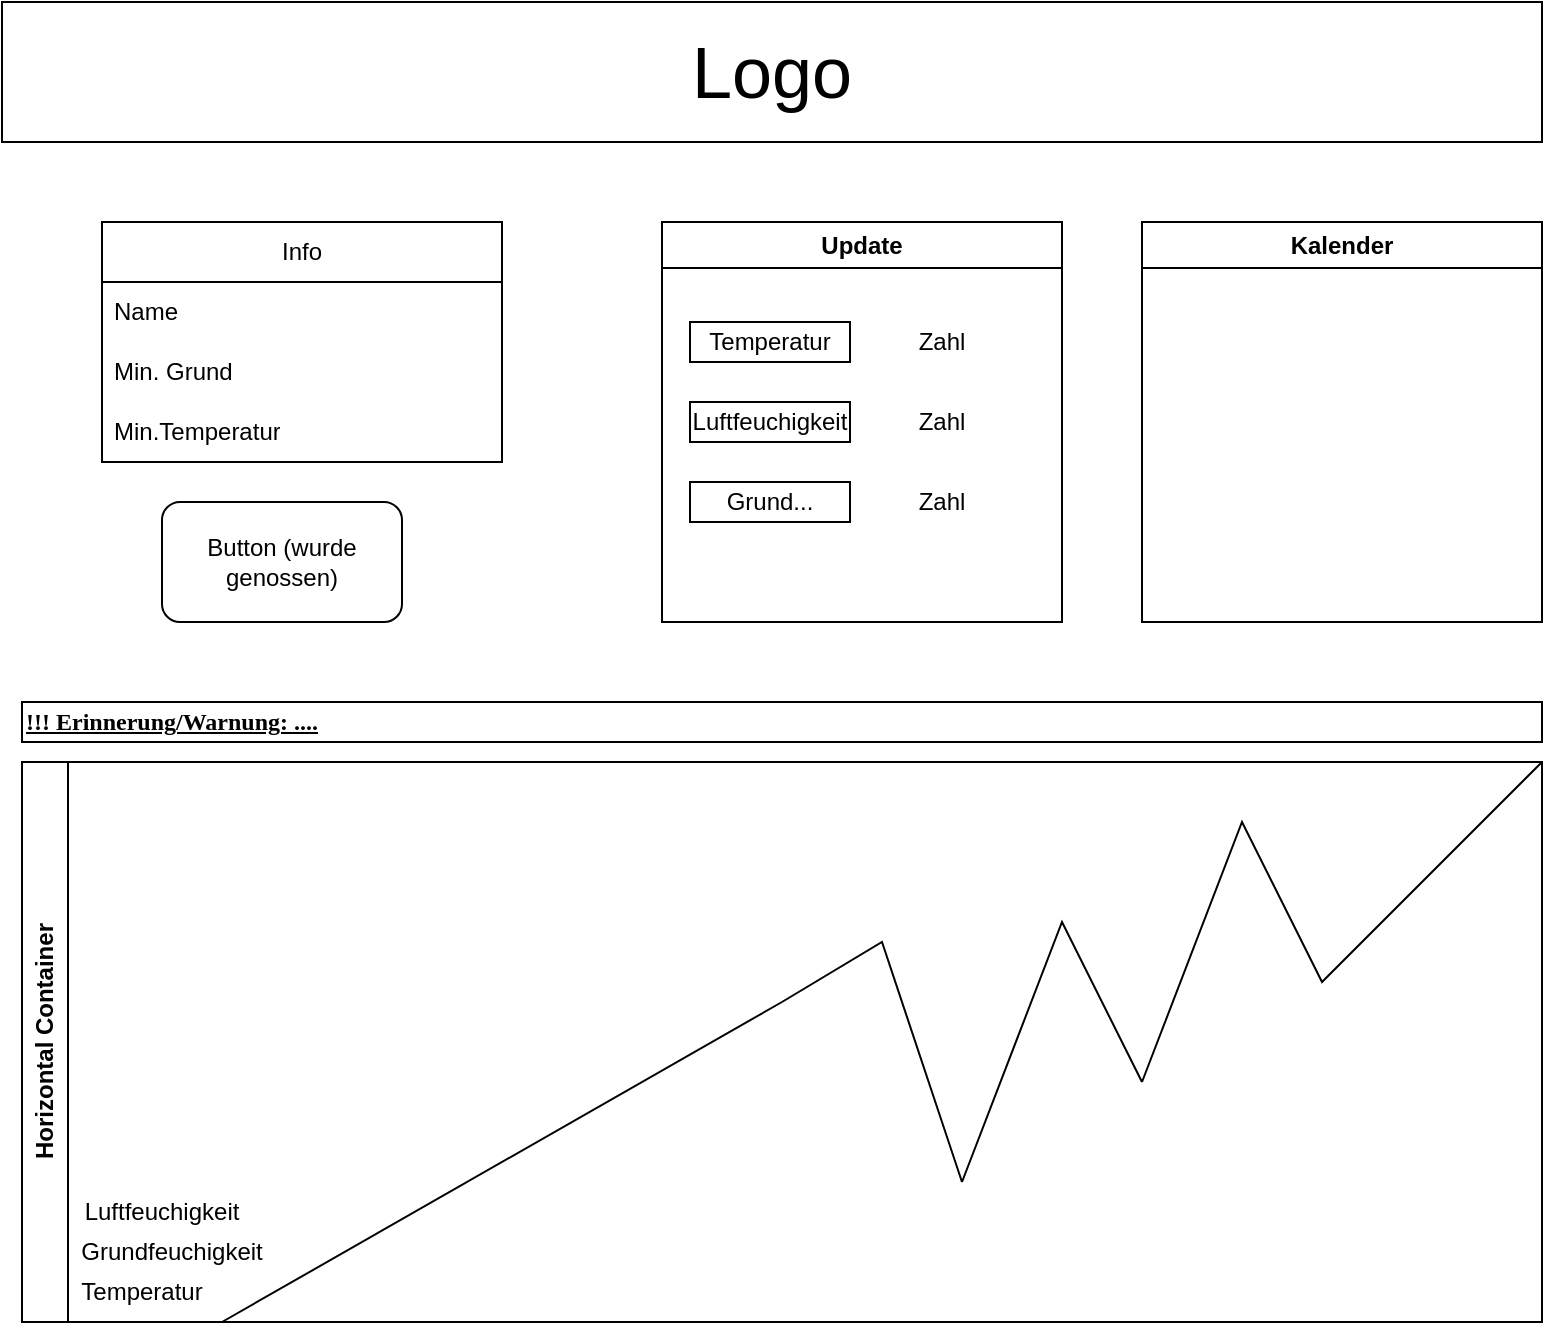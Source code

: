 <mxfile version="24.7.17">
  <diagram name="Страница — 1" id="vG4tJJhcmZEq0gYRw8GC">
    <mxGraphModel dx="1802" dy="853" grid="1" gridSize="10" guides="1" tooltips="1" connect="1" arrows="1" fold="1" page="1" pageScale="1" pageWidth="827" pageHeight="1169" math="0" shadow="0">
      <root>
        <mxCell id="0" />
        <mxCell id="1" parent="0" />
        <mxCell id="Ys_HVUx-mVdK4su9oQWS-1" value="Kalender" style="swimlane;whiteSpace=wrap;html=1;" vertex="1" parent="1">
          <mxGeometry x="600" y="120" width="200" height="200" as="geometry" />
        </mxCell>
        <mxCell id="Ys_HVUx-mVdK4su9oQWS-3" value="&lt;span style=&quot;font-size: 36px;&quot;&gt;Logo&lt;/span&gt;" style="rounded=0;whiteSpace=wrap;html=1;" vertex="1" parent="1">
          <mxGeometry x="30" y="10" width="770" height="70" as="geometry" />
        </mxCell>
        <mxCell id="Ys_HVUx-mVdK4su9oQWS-5" value="Horizontal Container" style="swimlane;horizontal=0;whiteSpace=wrap;html=1;" vertex="1" parent="1">
          <mxGeometry x="40" y="390" width="760" height="280" as="geometry" />
        </mxCell>
        <mxCell id="Ys_HVUx-mVdK4su9oQWS-8" value="Grundfeuchigkeit" style="text;html=1;align=center;verticalAlign=middle;whiteSpace=wrap;rounded=0;" vertex="1" parent="Ys_HVUx-mVdK4su9oQWS-5">
          <mxGeometry x="40" y="230" width="70" height="30" as="geometry" />
        </mxCell>
        <mxCell id="Ys_HVUx-mVdK4su9oQWS-9" value="Luftfeuchigkeit" style="text;html=1;align=center;verticalAlign=middle;whiteSpace=wrap;rounded=0;" vertex="1" parent="Ys_HVUx-mVdK4su9oQWS-5">
          <mxGeometry x="40" y="210" width="60" height="30" as="geometry" />
        </mxCell>
        <mxCell id="Ys_HVUx-mVdK4su9oQWS-10" value="" style="endArrow=none;html=1;rounded=0;" edge="1" parent="Ys_HVUx-mVdK4su9oQWS-5">
          <mxGeometry width="50" height="50" relative="1" as="geometry">
            <mxPoint x="100" y="280" as="sourcePoint" />
            <mxPoint x="380" y="120" as="targetPoint" />
          </mxGeometry>
        </mxCell>
        <mxCell id="Ys_HVUx-mVdK4su9oQWS-11" value="" style="endArrow=none;html=1;rounded=0;" edge="1" parent="Ys_HVUx-mVdK4su9oQWS-5">
          <mxGeometry width="50" height="50" relative="1" as="geometry">
            <mxPoint x="380" y="120" as="sourcePoint" />
            <mxPoint x="470" y="210" as="targetPoint" />
            <Array as="points">
              <mxPoint x="430" y="90" />
            </Array>
          </mxGeometry>
        </mxCell>
        <mxCell id="Ys_HVUx-mVdK4su9oQWS-12" value="" style="endArrow=none;html=1;rounded=0;" edge="1" parent="Ys_HVUx-mVdK4su9oQWS-5">
          <mxGeometry width="50" height="50" relative="1" as="geometry">
            <mxPoint x="470" y="210" as="sourcePoint" />
            <mxPoint x="560" y="160" as="targetPoint" />
            <Array as="points">
              <mxPoint x="520" y="80" />
            </Array>
          </mxGeometry>
        </mxCell>
        <mxCell id="Ys_HVUx-mVdK4su9oQWS-13" value="" style="endArrow=none;html=1;rounded=0;entryX=1;entryY=0;entryDx=0;entryDy=0;" edge="1" parent="Ys_HVUx-mVdK4su9oQWS-5" target="Ys_HVUx-mVdK4su9oQWS-5">
          <mxGeometry width="50" height="50" relative="1" as="geometry">
            <mxPoint x="560" y="160" as="sourcePoint" />
            <mxPoint x="710" y="110" as="targetPoint" />
            <Array as="points">
              <mxPoint x="610" y="30" />
              <mxPoint x="650" y="110" />
            </Array>
          </mxGeometry>
        </mxCell>
        <mxCell id="Ys_HVUx-mVdK4su9oQWS-7" value="Temperatur" style="text;html=1;align=center;verticalAlign=middle;whiteSpace=wrap;rounded=0;" vertex="1" parent="1">
          <mxGeometry x="70" y="640" width="60" height="30" as="geometry" />
        </mxCell>
        <mxCell id="Ys_HVUx-mVdK4su9oQWS-14" value="Button (wurde genossen)" style="rounded=1;whiteSpace=wrap;html=1;" vertex="1" parent="1">
          <mxGeometry x="110" y="260" width="120" height="60" as="geometry" />
        </mxCell>
        <mxCell id="Ys_HVUx-mVdK4su9oQWS-15" value="Update" style="swimlane;whiteSpace=wrap;html=1;startSize=23;" vertex="1" parent="1">
          <mxGeometry x="360" y="120" width="200" height="200" as="geometry" />
        </mxCell>
        <mxCell id="Ys_HVUx-mVdK4su9oQWS-16" value="Temperatur" style="rounded=0;whiteSpace=wrap;html=1;" vertex="1" parent="Ys_HVUx-mVdK4su9oQWS-15">
          <mxGeometry x="14" y="50" width="80" height="20" as="geometry" />
        </mxCell>
        <mxCell id="Ys_HVUx-mVdK4su9oQWS-17" value="Luftfeuchigkeit" style="rounded=0;whiteSpace=wrap;html=1;" vertex="1" parent="Ys_HVUx-mVdK4su9oQWS-15">
          <mxGeometry x="14" y="90" width="80" height="20" as="geometry" />
        </mxCell>
        <mxCell id="Ys_HVUx-mVdK4su9oQWS-18" value="Grund..." style="rounded=0;whiteSpace=wrap;html=1;" vertex="1" parent="Ys_HVUx-mVdK4su9oQWS-15">
          <mxGeometry x="14" y="130" width="80" height="20" as="geometry" />
        </mxCell>
        <mxCell id="Ys_HVUx-mVdK4su9oQWS-19" value="Zahl" style="text;html=1;align=center;verticalAlign=middle;whiteSpace=wrap;rounded=0;" vertex="1" parent="Ys_HVUx-mVdK4su9oQWS-15">
          <mxGeometry x="110" y="45" width="60" height="30" as="geometry" />
        </mxCell>
        <mxCell id="Ys_HVUx-mVdK4su9oQWS-20" value="Zahl" style="text;html=1;align=center;verticalAlign=middle;whiteSpace=wrap;rounded=0;" vertex="1" parent="Ys_HVUx-mVdK4su9oQWS-15">
          <mxGeometry x="110" y="85" width="60" height="30" as="geometry" />
        </mxCell>
        <mxCell id="Ys_HVUx-mVdK4su9oQWS-21" value="Zahl" style="text;html=1;align=center;verticalAlign=middle;whiteSpace=wrap;rounded=0;" vertex="1" parent="Ys_HVUx-mVdK4su9oQWS-15">
          <mxGeometry x="110" y="125" width="60" height="30" as="geometry" />
        </mxCell>
        <mxCell id="Ys_HVUx-mVdK4su9oQWS-22" value="&lt;b&gt;&lt;u&gt;&lt;font face=&quot;Comic Sans MS&quot;&gt;!!! Erinnerung/Warnung: ....&lt;/font&gt;&lt;/u&gt;&lt;/b&gt;" style="rounded=0;whiteSpace=wrap;html=1;align=left;" vertex="1" parent="1">
          <mxGeometry x="40" y="360" width="760" height="20" as="geometry" />
        </mxCell>
        <mxCell id="Ys_HVUx-mVdK4su9oQWS-23" value="Info" style="swimlane;fontStyle=0;childLayout=stackLayout;horizontal=1;startSize=30;horizontalStack=0;resizeParent=1;resizeParentMax=0;resizeLast=0;collapsible=1;marginBottom=0;whiteSpace=wrap;html=1;" vertex="1" parent="1">
          <mxGeometry x="80" y="120" width="200" height="120" as="geometry" />
        </mxCell>
        <mxCell id="Ys_HVUx-mVdK4su9oQWS-24" value="Name" style="text;strokeColor=none;fillColor=none;align=left;verticalAlign=middle;spacingLeft=4;spacingRight=4;overflow=hidden;points=[[0,0.5],[1,0.5]];portConstraint=eastwest;rotatable=0;whiteSpace=wrap;html=1;" vertex="1" parent="Ys_HVUx-mVdK4su9oQWS-23">
          <mxGeometry y="30" width="200" height="30" as="geometry" />
        </mxCell>
        <mxCell id="Ys_HVUx-mVdK4su9oQWS-25" value="Min. Grund" style="text;strokeColor=none;fillColor=none;align=left;verticalAlign=middle;spacingLeft=4;spacingRight=4;overflow=hidden;points=[[0,0.5],[1,0.5]];portConstraint=eastwest;rotatable=0;whiteSpace=wrap;html=1;" vertex="1" parent="Ys_HVUx-mVdK4su9oQWS-23">
          <mxGeometry y="60" width="200" height="30" as="geometry" />
        </mxCell>
        <mxCell id="Ys_HVUx-mVdK4su9oQWS-26" value="Min.Temperatur" style="text;strokeColor=none;fillColor=none;align=left;verticalAlign=middle;spacingLeft=4;spacingRight=4;overflow=hidden;points=[[0,0.5],[1,0.5]];portConstraint=eastwest;rotatable=0;whiteSpace=wrap;html=1;" vertex="1" parent="Ys_HVUx-mVdK4su9oQWS-23">
          <mxGeometry y="90" width="200" height="30" as="geometry" />
        </mxCell>
      </root>
    </mxGraphModel>
  </diagram>
</mxfile>
